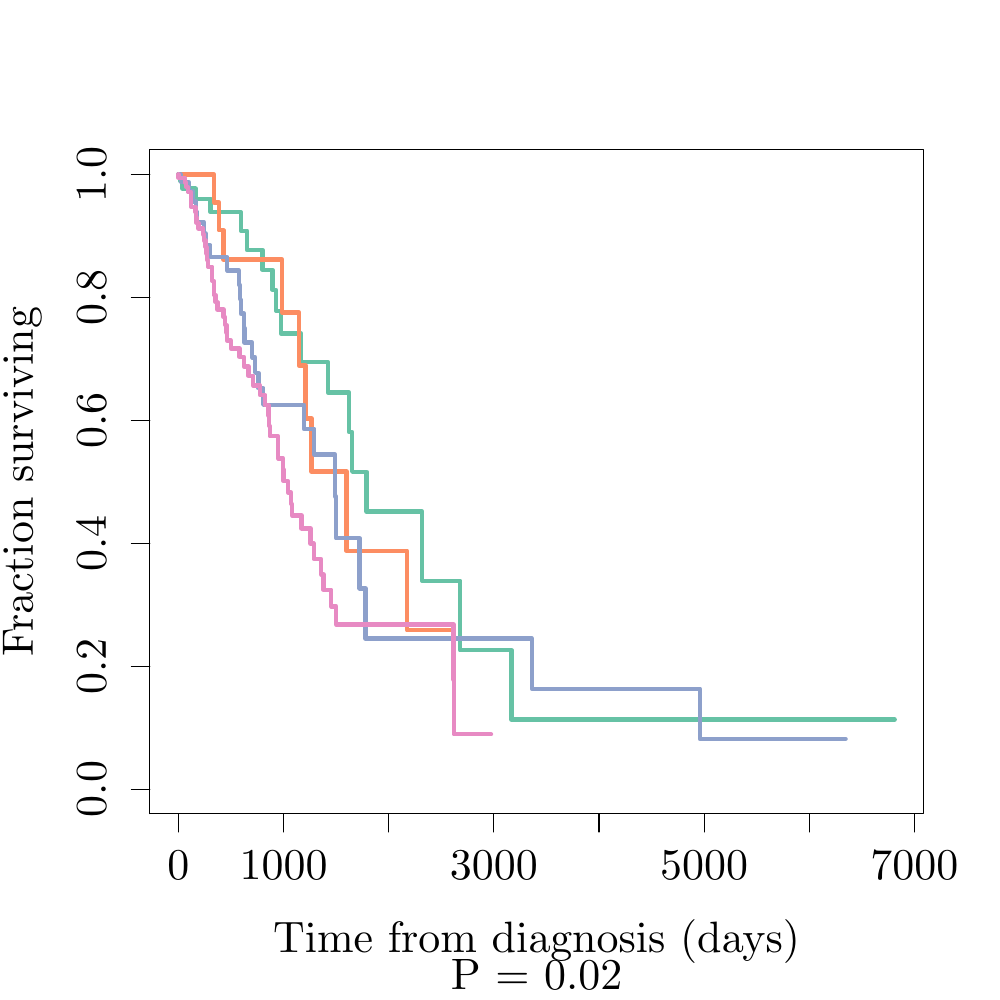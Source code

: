 % Created by tikzDevice version 0.8.1 on 2015-03-21 14:29:49
% !TEX encoding = UTF-8 Unicode
\documentclass[11pt]{memoir}
\nonstopmode

\usepackage{tikz}

\usepackage[active,tightpage,psfixbb]{preview}

\PreviewEnvironment{pgfpicture}

\setlength\PreviewBorder{0pt}

\usepackage{amsmath}
\newcommand{\SweaveOpts}[1]{}  % do not interfere with LaTeX
\newcommand{\SweaveInput}[1]{} % because they are not real TeX commands
\newcommand{\Sexpr}[1]{}       % will only be parsed by R


\usepackage{geometry}
\usepackage{amsmath}
\usepackage{lscape}
\geometry{verbose,tmargin=2.5cm,bmargin=2.5cm,lmargin=2.5cm,rmargin=2.5cm}


\begin{document}

\begin{tikzpicture}[x=1pt,y=1pt]
\definecolor{fillColor}{RGB}{255,255,255}
\path[use as bounding box,fill=fillColor,fill opacity=0.00] (0,0) rectangle (361.35,361.35);
\begin{scope}
\path[clip] (  0.00,  0.00) rectangle (361.35,361.35);
\definecolor{drawColor}{RGB}{0,0,0}

\path[draw=drawColor,line width= 0.4pt,line join=round,line cap=round] ( 64.47, 67.32) -- (330.42, 67.32);

\path[draw=drawColor,line width= 0.4pt,line join=round,line cap=round] ( 64.47, 67.32) -- ( 64.47, 60.72);

\path[draw=drawColor,line width= 0.4pt,line join=round,line cap=round] (102.46, 67.32) -- (102.46, 60.72);

\path[draw=drawColor,line width= 0.4pt,line join=round,line cap=round] (140.46, 67.32) -- (140.46, 60.72);

\path[draw=drawColor,line width= 0.4pt,line join=round,line cap=round] (178.45, 67.32) -- (178.45, 60.72);

\path[draw=drawColor,line width= 0.4pt,line join=round,line cap=round] (216.44, 67.32) -- (216.44, 60.72);

\path[draw=drawColor,line width= 0.4pt,line join=round,line cap=round] (254.44, 67.32) -- (254.44, 60.72);

\path[draw=drawColor,line width= 0.4pt,line join=round,line cap=round] (292.43, 67.32) -- (292.43, 60.72);

\path[draw=drawColor,line width= 0.4pt,line join=round,line cap=round] (330.42, 67.32) -- (330.42, 60.72);

\node[text=drawColor,anchor=base,inner sep=0pt, outer sep=0pt, scale=  1.45] at ( 64.47, 43.56) {0};

\node[text=drawColor,anchor=base,inner sep=0pt, outer sep=0pt, scale=  1.45] at (102.46, 43.56) {1000};

\node[text=drawColor,anchor=base,inner sep=0pt, outer sep=0pt, scale=  1.45] at (178.45, 43.56) {3000};

\node[text=drawColor,anchor=base,inner sep=0pt, outer sep=0pt, scale=  1.45] at (254.44, 43.56) {5000};

\node[text=drawColor,anchor=base,inner sep=0pt, outer sep=0pt, scale=  1.45] at (330.42, 43.56) {7000};

\path[draw=drawColor,line width= 0.4pt,line join=round,line cap=round] ( 54.12, 76.21) -- ( 54.12,298.34);

\path[draw=drawColor,line width= 0.4pt,line join=round,line cap=round] ( 54.12, 76.21) -- ( 47.52, 76.21);

\path[draw=drawColor,line width= 0.4pt,line join=round,line cap=round] ( 54.12,120.63) -- ( 47.52,120.63);

\path[draw=drawColor,line width= 0.4pt,line join=round,line cap=round] ( 54.12,165.06) -- ( 47.52,165.06);

\path[draw=drawColor,line width= 0.4pt,line join=round,line cap=round] ( 54.12,209.49) -- ( 47.52,209.49);

\path[draw=drawColor,line width= 0.4pt,line join=round,line cap=round] ( 54.12,253.92) -- ( 47.52,253.92);

\path[draw=drawColor,line width= 0.4pt,line join=round,line cap=round] ( 54.12,298.34) -- ( 47.52,298.34);

\node[text=drawColor,rotate= 90.00,anchor=base,inner sep=0pt, outer sep=0pt, scale=  1.45] at ( 38.28, 76.21) {0.0};

\node[text=drawColor,rotate= 90.00,anchor=base,inner sep=0pt, outer sep=0pt, scale=  1.45] at ( 38.28,120.63) {0.2};

\node[text=drawColor,rotate= 90.00,anchor=base,inner sep=0pt, outer sep=0pt, scale=  1.45] at ( 38.28,165.06) {0.4};

\node[text=drawColor,rotate= 90.00,anchor=base,inner sep=0pt, outer sep=0pt, scale=  1.45] at ( 38.28,209.49) {0.6};

\node[text=drawColor,rotate= 90.00,anchor=base,inner sep=0pt, outer sep=0pt, scale=  1.45] at ( 38.28,253.92) {0.8};

\node[text=drawColor,rotate= 90.00,anchor=base,inner sep=0pt, outer sep=0pt, scale=  1.45] at ( 38.28,298.34) {1.0};

\path[draw=drawColor,line width= 0.4pt,line join=round,line cap=round] ( 54.12, 67.32) --
	(333.63, 67.32) --
	(333.63,307.23) --
	( 54.12,307.23) --
	( 54.12, 67.32);
\end{scope}
\begin{scope}
\path[clip] (  0.00,  0.00) rectangle (361.35,361.35);
\definecolor{drawColor}{RGB}{0,0,0}

\node[text=drawColor,anchor=base,inner sep=0pt, outer sep=0pt, scale=  1.45] at (193.87,  3.96) {P = 0.02};

\node[text=drawColor,anchor=base,inner sep=0pt, outer sep=0pt, scale=  1.45] at (193.87, 17.16) {Time from diagnosis (days)};

\node[text=drawColor,rotate= 90.00,anchor=base,inner sep=0pt, outer sep=0pt, scale=  1.45] at ( 11.88,187.27) {Fraction surviving};
\end{scope}
\begin{scope}
\path[clip] ( 54.12, 67.32) rectangle (333.63,307.23);
\definecolor{drawColor}{RGB}{102,194,165}

\path[draw=drawColor,line width= 1.6pt,line join=round,line cap=round] ( 64.47,298.34) --
	( 64.47,298.34) --
	( 64.47,298.34) --
	( 64.51,298.34) --
	( 64.51,298.34) --
	( 64.59,298.34) --
	( 64.59,298.34) --
	( 64.62,298.34) --
	( 64.62,298.34) --
	( 64.85,298.34) --
	( 64.85,298.34) --
	( 64.97,298.34) --
	( 64.97,298.34) --
	( 65.00,298.34) --
	( 65.00,298.34) --
	( 65.04,298.34) --
	( 65.04,298.34) --
	( 65.08,298.34) --
	( 65.08,298.34) --
	( 65.16,298.34) --
	( 65.16,295.90) --
	( 65.27,295.90) --
	( 65.27,295.90) --
	( 65.31,295.90) --
	( 65.31,295.90) --
	( 65.38,295.90) --
	( 65.38,295.90) --
	( 65.46,295.90) --
	( 65.46,295.90) --
	( 65.61,295.90) --
	( 65.61,295.90) --
	( 65.65,295.90) --
	( 65.65,295.90) --
	( 65.73,295.90) --
	( 65.73,295.90) --
	( 65.80,295.90) --
	( 65.80,295.90) --
	( 65.92,295.90) --
	( 65.92,293.16) --
	( 65.95,293.16) --
	( 65.95,293.16) --
	( 65.99,293.16) --
	( 65.99,293.16) --
	( 66.22,293.16) --
	( 66.22,293.16) --
	( 66.30,293.16) --
	( 66.30,293.16) --
	( 66.33,293.16) --
	( 66.33,293.16) --
	( 67.36,293.16) --
	( 67.36,293.16) --
	( 68.08,293.16) --
	( 68.08,293.16) --
	( 68.23,293.16) --
	( 68.23,293.16) --
	( 68.39,293.16) --
	( 68.39,293.16) --
	( 68.77,293.16) --
	( 68.77,293.16) --
	( 69.30,293.16) --
	( 69.30,293.16) --
	( 69.53,293.16) --
	( 69.53,293.16) --
	( 69.60,293.16) --
	( 69.60,293.16) --
	( 69.87,293.16) --
	( 69.87,293.16) --
	( 70.02,293.16) --
	( 70.02,293.16) --
	( 70.21,293.16) --
	( 70.21,293.16) --
	( 70.59,293.16) --
	( 70.59,293.16) --
	( 70.67,293.16) --
	( 70.67,289.54) --
	( 71.04,289.54) --
	( 71.04,289.54) --
	( 71.35,289.54) --
	( 71.35,289.54) --
	( 71.92,289.54) --
	( 71.92,289.54) --
	( 71.96,289.54) --
	( 71.96,289.54) --
	( 72.37,289.54) --
	( 72.37,289.54) --
	( 72.53,289.54) --
	( 72.53,289.54) --
	( 72.60,289.54) --
	( 72.60,289.54) --
	( 72.75,289.54) --
	( 72.75,289.54) --
	( 73.44,289.54) --
	( 73.44,289.54) --
	( 73.51,289.54) --
	( 73.51,289.54) --
	( 74.77,289.54) --
	( 74.77,289.54) --
	( 75.19,289.54) --
	( 75.19,289.54) --
	( 75.76,289.54) --
	( 75.76,289.54) --
	( 75.79,289.54) --
	( 75.79,289.54) --
	( 75.95,289.54) --
	( 75.95,289.54) --
	( 76.14,289.54) --
	( 76.14,284.69) --
	( 76.90,284.69) --
	( 76.90,284.69) --
	( 78.64,284.69) --
	( 78.64,284.69) --
	( 79.10,284.69) --
	( 79.10,284.69) --
	( 79.67,284.69) --
	( 79.67,284.69) --
	( 80.20,284.69) --
	( 80.20,284.69) --
	( 80.51,284.69) --
	( 80.51,284.69) --
	( 80.66,284.69) --
	( 80.66,284.69) --
	( 80.70,284.69) --
	( 80.70,284.69) --
	( 84.80,284.69) --
	( 84.80,284.69) --
	( 86.24,284.69) --
	( 86.24,284.69) --
	( 86.28,284.69) --
	( 86.28,284.69) --
	( 86.43,284.69) --
	( 86.43,284.69) --
	( 87.04,284.69) --
	( 87.04,277.97) --
	( 88.07,277.97) --
	( 88.07,277.97) --
	( 89.28,277.97) --
	( 89.28,271.01) --
	( 91.26,271.01) --
	( 91.26,271.01) --
	( 94.87,271.01) --
	( 94.87,263.80) --
	( 98.51,263.80) --
	( 98.51,256.58) --
	( 99.08,256.58) --
	( 99.08,256.58) --
	( 99.77,256.58) --
	( 99.77,249.06) --
	(100.19,249.06) --
	(100.19,249.06) --
	(101.06,249.06) --
	(101.06,249.06) --
	(101.55,249.06) --
	(101.55,240.83) --
	(102.24,240.83) --
	(102.24,240.83) --
	(103.03,240.83) --
	(103.03,240.83) --
	(106.00,240.83) --
	(106.00,240.83) --
	(108.47,240.83) --
	(108.47,240.83) --
	(108.77,240.83) --
	(108.77,230.54) --
	(110.10,230.54) --
	(110.10,230.54) --
	(118.46,230.54) --
	(118.46,219.52) --
	(118.99,219.52) --
	(118.99,219.52) --
	(120.55,219.52) --
	(120.55,219.52) --
	(121.08,219.52) --
	(121.08,219.52) --
	(126.10,219.52) --
	(126.10,205.19) --
	(127.27,205.19) --
	(127.27,190.86) --
	(132.48,190.86) --
	(132.48,176.53) --
	(133.85,176.53) --
	(133.85,176.53) --
	(138.10,176.53) --
	(138.10,176.53) --
	(146.57,176.53) --
	(146.57,176.53) --
	(152.54,176.53) --
	(152.54,151.45) --
	(166.29,151.45) --
	(166.29,126.37) --
	(184.83,126.37) --
	(184.83,101.29) --
	(323.28,101.29) --
	(323.28,101.29);
\definecolor{drawColor}{RGB}{252,141,98}

\path[draw=drawColor,line width= 1.6pt,line join=round,line cap=round] ( 64.47,298.34) --
	( 64.55,298.34) --
	( 64.55,298.34) --
	( 64.70,298.34) --
	( 64.70,298.34) --
	( 65.12,298.34) --
	( 65.12,298.34) --
	( 65.16,298.34) --
	( 65.16,298.34) --
	( 65.35,298.34) --
	( 65.35,298.34) --
	( 65.46,298.34) --
	( 65.46,298.34) --
	( 65.54,298.34) --
	( 65.54,298.34) --
	( 65.95,298.34) --
	( 65.95,298.34) --
	( 66.11,298.34) --
	( 66.11,298.34) --
	( 66.14,298.34) --
	( 66.14,298.34) --
	( 66.26,298.34) --
	( 66.26,298.34) --
	( 66.79,298.34) --
	( 66.79,298.34) --
	( 66.98,298.34) --
	( 66.98,298.34) --
	( 67.02,298.34) --
	( 67.02,298.34) --
	( 67.36,298.34) --
	( 67.36,298.34) --
	( 68.08,298.34) --
	( 68.08,298.34) --
	( 68.46,298.34) --
	( 68.46,298.34) --
	( 68.88,298.34) --
	( 68.88,298.34) --
	( 69.37,298.34) --
	( 69.37,298.34) --
	( 69.60,298.34) --
	( 69.60,298.34) --
	( 70.29,298.34) --
	( 70.29,298.34) --
	( 70.44,298.34) --
	( 70.44,298.34) --
	( 70.48,298.34) --
	( 70.48,298.34) --
	( 70.74,298.34) --
	( 70.74,298.34) --
	( 70.89,298.34) --
	( 70.89,298.34) --
	( 73.97,298.34) --
	( 73.97,298.34) --
	( 74.08,298.34) --
	( 74.08,298.34) --
	( 77.35,298.34) --
	( 77.35,288.25) --
	( 79.10,288.25) --
	( 79.10,278.15) --
	( 79.67,278.15) --
	( 79.67,278.15) --
	( 80.73,278.15) --
	( 80.73,267.52) --
	( 81.72,267.52) --
	( 81.72,267.52) --
	( 81.87,267.52) --
	( 81.87,267.52) --
	( 84.57,267.52) --
	( 84.57,267.52) --
	( 87.65,267.52) --
	( 87.65,267.52) --
	( 90.69,267.52) --
	( 90.69,267.52) --
	( 93.38,267.52) --
	( 93.38,267.52) --
	( 94.30,267.52) --
	( 94.30,267.52) --
	( 98.29,267.52) --
	( 98.29,267.52) --
	(101.97,267.52) --
	(101.97,248.39) --
	(108.05,248.39) --
	(108.05,229.26) --
	(110.37,229.26) --
	(110.37,210.13) --
	(112.53,210.13) --
	(112.53,191.00) --
	(115.04,191.00) --
	(115.04,191.00) --
	(120.89,191.00) --
	(120.89,191.00) --
	(125.22,191.00) --
	(125.22,162.30) --
	(147.07,162.30) --
	(147.07,133.60) --
	(154.13,133.60) --
	(154.13,133.60) --
	(163.06,133.60) --
	(163.06,133.60);
\definecolor{drawColor}{RGB}{141,160,203}

\path[draw=drawColor,line width= 1.6pt,line join=round,line cap=round] ( 64.47,298.34) --
	( 64.47,298.34) --
	( 64.47,298.34) --
	( 64.55,298.34) --
	( 64.55,298.34) --
	( 64.59,298.34) --
	( 64.59,298.34) --
	( 64.62,298.34) --
	( 64.62,298.34) --
	( 64.66,298.34) --
	( 64.66,298.34) --
	( 64.74,298.34) --
	( 64.74,298.34) --
	( 65.00,298.34) --
	( 65.00,298.34) --
	( 65.04,298.34) --
	( 65.04,298.34) --
	( 65.19,298.34) --
	( 65.19,298.34) --
	( 65.27,298.34) --
	( 65.27,298.34) --
	( 65.31,298.34) --
	( 65.31,295.57) --
	( 65.61,295.57) --
	( 65.61,295.57) --
	( 65.65,295.57) --
	( 65.65,295.57) --
	( 65.73,295.57) --
	( 65.73,295.57) --
	( 65.76,295.57) --
	( 65.76,295.57) --
	( 65.84,295.57) --
	( 65.84,295.57) --
	( 65.88,295.57) --
	( 65.88,295.57) --
	( 65.99,295.57) --
	( 65.99,295.57) --
	( 66.79,295.57) --
	( 66.79,295.57) --
	( 66.83,295.57) --
	( 66.83,295.57) --
	( 66.94,295.57) --
	( 66.94,295.57) --
	( 67.78,295.57) --
	( 67.78,295.57) --
	( 67.89,295.57) --
	( 67.89,295.57) --
	( 68.16,295.57) --
	( 68.16,292.19) --
	( 68.50,292.19) --
	( 68.50,292.19) --
	( 69.15,292.19) --
	( 69.15,292.19) --
	( 69.34,292.19) --
	( 69.34,292.19) --
	( 69.49,292.19) --
	( 69.49,292.19) --
	( 69.72,292.19) --
	( 69.72,288.59) --
	( 69.79,288.59) --
	( 69.79,288.59) --
	( 70.32,288.59) --
	( 70.32,288.59) --
	( 70.59,288.59) --
	( 70.59,288.59) --
	( 70.82,288.59) --
	( 70.82,284.80) --
	( 71.27,284.80) --
	( 71.27,281.01) --
	( 71.50,281.01) --
	( 71.50,281.01) --
	( 71.54,281.01) --
	( 71.54,281.01) --
	( 72.15,281.01) --
	( 72.15,281.01) --
	( 73.21,281.01) --
	( 73.21,281.01) --
	( 73.74,281.01) --
	( 73.74,276.91) --
	( 74.16,276.91) --
	( 74.16,276.91) --
	( 74.27,276.91) --
	( 74.27,272.73) --
	( 75.11,272.73) --
	( 75.11,272.73) --
	( 75.98,272.73) --
	( 75.98,268.46) --
	( 77.73,268.46) --
	( 77.73,268.46) --
	( 78.34,268.46) --
	( 78.34,268.46) --
	( 80.35,268.46) --
	( 80.35,268.46) --
	( 81.76,268.46) --
	( 81.76,268.46) --
	( 81.83,268.46) --
	( 81.83,268.46) --
	( 82.10,268.46) --
	( 82.10,263.65) --
	( 83.39,263.65) --
	( 83.39,263.65) --
	( 84.19,263.65) --
	( 84.19,263.65) --
	( 84.65,263.65) --
	( 84.65,263.65) --
	( 86.28,263.65) --
	( 86.28,258.44) --
	( 86.74,258.44) --
	( 86.74,253.24) --
	( 87.00,253.24) --
	( 87.00,248.03) --
	( 88.26,248.03) --
	( 88.26,242.82) --
	( 88.33,242.82) --
	( 88.33,237.62) --
	( 90.23,237.62) --
	( 90.23,237.62) --
	( 91.11,237.62) --
	( 91.11,232.24) --
	( 92.21,232.24) --
	( 92.21,232.24) --
	( 92.24,232.24) --
	( 92.24,226.66) --
	( 93.35,226.66) --
	( 93.35,221.09) --
	( 93.38,221.09) --
	( 93.38,221.09) --
	( 95.13,221.09) --
	( 95.13,215.06) --
	( 97.94,215.06) --
	( 97.94,215.06) --
	( 99.16,215.06) --
	( 99.16,215.06) --
	( 99.65,215.06) --
	( 99.65,215.06) --
	(105.92,215.06) --
	(105.92,215.06) --
	(107.25,215.06) --
	(107.25,215.06) --
	(109.23,215.06) --
	(109.23,215.06) --
	(109.65,215.06) --
	(109.65,215.06) --
	(109.80,215.06) --
	(109.80,206.38) --
	(110.82,206.38) --
	(110.82,206.38) --
	(113.56,206.38) --
	(113.56,197.08) --
	(114.39,197.08) --
	(114.39,197.08) --
	(116.48,197.08) --
	(116.48,197.08) --
	(116.67,197.08) --
	(116.67,197.08) --
	(119.33,197.08) --
	(119.33,197.08) --
	(120.51,197.08) --
	(120.51,197.08) --
	(121.12,197.08) --
	(121.12,181.97) --
	(121.42,181.97) --
	(121.42,166.86) --
	(129.36,166.86) --
	(129.36,166.86) --
	(129.97,166.86) --
	(129.97,148.73) --
	(132.02,148.73) --
	(132.02,130.60) --
	(192.17,130.60) --
	(192.17,112.47) --
	(252.95,112.47) --
	(252.95, 94.34) --
	(305.54, 94.34) --
	(305.54, 94.34);
\definecolor{drawColor}{RGB}{231,138,195}

\path[draw=drawColor,line width= 1.6pt,line join=round,line cap=round] ( 64.47,298.34) --
	( 64.47,298.34) --
	( 64.47,297.12) --
	( 64.51,297.12) --
	( 64.51,297.12) --
	( 64.70,297.12) --
	( 64.70,297.12) --
	( 64.81,297.12) --
	( 64.81,297.12) --
	( 64.85,297.12) --
	( 64.85,297.12) --
	( 64.89,297.12) --
	( 64.89,297.12) --
	( 64.97,297.12) --
	( 64.97,297.12) --
	( 65.00,297.12) --
	( 65.00,297.12) --
	( 65.04,297.12) --
	( 65.04,297.12) --
	( 65.08,297.12) --
	( 65.08,297.12) --
	( 65.19,297.12) --
	( 65.19,297.12) --
	( 65.27,297.12) --
	( 65.27,297.12) --
	( 65.31,297.12) --
	( 65.31,297.12) --
	( 65.38,297.12) --
	( 65.38,297.12) --
	( 65.46,297.12) --
	( 65.46,297.12) --
	( 65.50,297.12) --
	( 65.50,297.12) --
	( 65.54,297.12) --
	( 65.54,297.12) --
	( 65.57,297.12) --
	( 65.57,297.12) --
	( 65.65,297.12) --
	( 65.65,297.12) --
	( 65.76,297.12) --
	( 65.76,297.12) --
	( 65.95,297.12) --
	( 65.95,297.12) --
	( 65.99,297.12) --
	( 65.99,297.12) --
	( 66.11,297.12) --
	( 66.11,297.12) --
	( 66.14,297.12) --
	( 66.14,297.12) --
	( 66.26,297.12) --
	( 66.26,297.12) --
	( 66.37,297.12) --
	( 66.37,297.12) --
	( 66.52,297.12) --
	( 66.52,297.12) --
	( 66.83,297.12) --
	( 66.83,295.45) --
	( 67.13,295.45) --
	( 67.13,295.45) --
	( 67.28,295.45) --
	( 67.28,293.76) --
	( 67.59,293.76) --
	( 67.59,293.76) --
	( 67.74,293.76) --
	( 67.74,293.76) --
	( 67.85,293.76) --
	( 67.85,293.76) --
	( 67.89,293.76) --
	( 67.89,292.04) --
	( 67.97,292.04) --
	( 67.97,292.04) --
	( 68.20,292.04) --
	( 68.20,292.04) --
	( 68.35,292.04) --
	( 68.35,292.04) --
	( 68.46,292.04) --
	( 68.46,292.04) --
	( 68.50,292.04) --
	( 68.50,292.04) --
	( 68.80,292.04) --
	( 68.80,292.04) --
	( 68.96,292.04) --
	( 68.96,288.41) --
	( 69.07,288.41) --
	( 69.07,286.60) --
	( 69.11,286.60) --
	( 69.11,286.60) --
	( 69.30,286.60) --
	( 69.30,286.60) --
	( 69.79,286.60) --
	( 69.79,286.60) --
	( 70.17,286.60) --
	( 70.17,286.60) --
	( 70.29,286.60) --
	( 70.29,286.60) --
	( 70.59,286.60) --
	( 70.59,284.70) --
	( 70.63,284.70) --
	( 70.63,284.70) --
	( 70.67,284.70) --
	( 70.67,284.70) --
	( 70.78,284.70) --
	( 70.78,282.77) --
	( 70.89,282.77) --
	( 70.89,282.77) --
	( 71.01,282.77) --
	( 71.01,280.82) --
	( 71.35,280.82) --
	( 71.35,280.82) --
	( 71.46,280.82) --
	( 71.46,280.82) --
	( 71.65,280.82) --
	( 71.65,278.82) --
	( 71.92,278.82) --
	( 71.92,278.82) --
	( 71.96,278.82) --
	( 71.96,278.82) --
	( 72.53,278.82) --
	( 72.53,278.82) --
	( 72.60,278.82) --
	( 72.60,278.82) --
	( 72.64,278.82) --
	( 72.64,278.82) --
	( 72.94,278.82) --
	( 72.94,278.82) --
	( 72.98,278.82) --
	( 72.98,278.82) --
	( 73.10,278.82) --
	( 73.10,278.82) --
	( 73.44,278.82) --
	( 73.44,276.61) --
	( 73.74,276.61) --
	( 73.74,274.41) --
	( 73.78,274.41) --
	( 73.78,274.41) --
	( 73.82,274.41) --
	( 73.82,274.41) --
	( 74.16,274.41) --
	( 74.16,274.41) --
	( 74.24,274.41) --
	( 74.24,272.13) --
	( 74.31,272.13) --
	( 74.31,272.13) --
	( 74.46,272.13) --
	( 74.46,272.13) --
	( 74.50,272.13) --
	( 74.50,272.13) --
	( 74.62,272.13) --
	( 74.62,272.13) --
	( 74.65,272.13) --
	( 74.65,269.74) --
	( 74.84,269.74) --
	( 74.84,267.35) --
	( 75.19,267.35) --
	( 75.19,264.96) --
	( 75.30,264.96) --
	( 75.30,264.96) --
	( 75.38,264.96) --
	( 75.38,264.96) --
	( 75.76,264.96) --
	( 75.76,264.96) --
	( 76.29,264.96) --
	( 76.29,264.96) --
	( 76.67,264.96) --
	( 76.67,259.86) --
	( 77.24,259.86) --
	( 77.24,254.76) --
	( 77.88,254.76) --
	( 77.88,254.76) --
	( 77.92,254.76) --
	( 77.92,252.17) --
	( 78.49,252.17) --
	( 78.49,252.17) --
	( 78.53,252.17) --
	( 78.53,249.55) --
	( 78.99,249.55) --
	( 78.99,249.55) --
	( 80.35,249.55) --
	( 80.35,249.55) --
	( 80.43,249.55) --
	( 80.43,249.55) --
	( 80.70,249.55) --
	( 80.70,249.55) --
	( 80.77,249.55) --
	( 80.77,246.75) --
	( 81.34,246.75) --
	( 81.34,243.96) --
	( 81.83,243.96) --
	( 81.83,241.16) --
	( 81.95,241.16) --
	( 81.95,238.36) --
	( 82.21,238.36) --
	( 82.21,238.36) --
	( 82.71,238.36) --
	( 82.71,238.36) --
	( 83.43,238.36) --
	( 83.43,235.47) --
	( 83.73,235.47) --
	( 83.73,235.47) --
	( 84.99,235.47) --
	( 84.99,235.47) --
	( 85.63,235.47) --
	( 85.63,235.47) --
	( 86.55,235.47) --
	( 86.55,235.47) --
	( 86.58,235.47) --
	( 86.58,232.35) --
	( 87.50,232.35) --
	( 87.50,232.35) --
	( 87.61,232.35) --
	( 87.61,232.35) --
	( 87.91,232.35) --
	( 87.91,232.35) --
	( 88.07,232.35) --
	( 88.07,232.35) --
	( 88.14,232.35) --
	( 88.14,228.95) --
	( 89.74,228.95) --
	( 89.74,225.56) --
	( 89.89,225.56) --
	( 89.89,225.56) --
	( 91.48,225.56) --
	( 91.48,222.08) --
	( 93.95,222.08) --
	( 93.95,218.61) --
	( 94.52,218.61) --
	( 94.52,218.61) --
	( 95.85,218.61) --
	( 95.85,214.96) --
	( 96.46,214.96) --
	( 96.46,214.96) --
	( 96.96,214.96) --
	( 96.96,211.21) --
	( 97.26,211.21) --
	( 97.26,207.46) --
	( 97.49,207.46) --
	( 97.49,203.71) --
	( 97.98,203.71) --
	( 97.98,203.71) --
	( 99.08,203.71) --
	( 99.08,203.71) --
	(100.53,203.71) --
	(100.53,195.74) --
	(102.16,195.74) --
	(102.16,195.74) --
	(102.27,195.74) --
	(102.27,191.62) --
	(102.43,191.62) --
	(102.43,187.50) --
	(104.06,187.50) --
	(104.06,183.37) --
	(105.24,183.37) --
	(105.24,179.25) --
	(105.54,179.25) --
	(105.54,175.13) --
	(106.64,175.13) --
	(106.64,175.13) --
	(107.25,175.13) --
	(107.25,175.13) --
	(108.92,175.13) --
	(108.92,175.13) --
	(108.96,175.13) --
	(108.96,170.42) --
	(110.14,170.42) --
	(110.14,170.42) --
	(111.32,170.42) --
	(111.32,170.42) --
	(111.51,170.42) --
	(111.51,170.42) --
	(112.23,170.42) --
	(112.23,164.88) --
	(113.37,164.88) --
	(113.37,159.34) --
	(116.03,159.34) --
	(116.03,153.79) --
	(116.86,153.79) --
	(116.86,148.25) --
	(118.84,148.25) --
	(118.84,148.25) --
	(119.68,148.25) --
	(119.68,142.25) --
	(120.66,142.25) --
	(120.66,142.25) --
	(121.50,142.25) --
	(121.50,135.64) --
	(126.40,135.64) --
	(126.40,135.64) --
	(128.49,135.64) --
	(128.49,135.64) --
	(130.12,135.64) --
	(130.12,135.64) --
	(143.99,135.64) --
	(143.99,135.64) --
	(154.48,135.64) --
	(154.48,135.64) --
	(161.35,135.64) --
	(161.35,135.64) --
	(163.90,135.64) --
	(163.90,115.83) --
	(164.01,115.83) --
	(164.01, 96.02) --
	(177.42, 96.02) --
	(177.42, 96.02);
\end{scope}
\end{tikzpicture}

\end{document}
